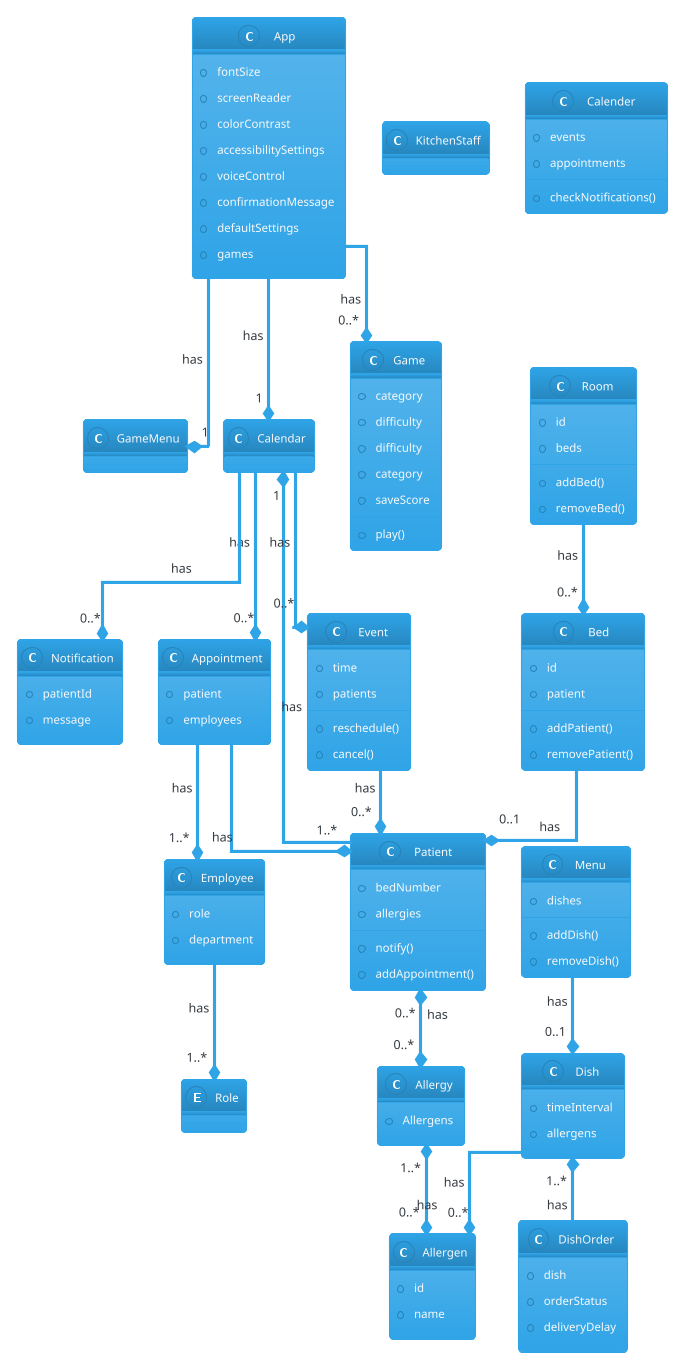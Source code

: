/'

    Class diagram for Patient Assist Project - SYSDAT F25 

    Crow's Foot Notation:
        Type 	        Symbol
        
        Zero or One 	|o--
        Exactly One 	||--
        Zero or Many 	}o--
        One or Many 	}|--

'/

@startuml
!theme cerulean
skinparam linetype ortho

class App {
    +fontSize
    +screenReader
    +colorContrast
    +accessibilitySettings
    +voiceControl
    +confirmationMessage
    +defaultSettings
    +games
}

class Patient {
    +bedNumber
    +allergies
    +notify()
    +addAppointment()
}

class Menu {
    +dishes
    +addDish()
    +removeDish()
}

class Dish {
    +timeInterval
    +allergens
}

class DishOrder {
    +dish
    +orderStatus
    +deliveryDelay
}

class Allergy {
    +Allergens
}

class Allergen {
    +id
    +name
}

class Game {
    +category
    +difficulty
}

class GameMenu {
}

class Game {
    +difficulty
    +category
    +play()
    +saveScore
}

class KitchenStaff {
}

class Notification {
    +patientId
    +message
}

class Calender {
    +events
    +appointments
    +checkNotifications()
}

class Event {
    +time
    +patients
    +reschedule()
    +cancel()
}

class Appointment {
    +patient
    +employees
}

class Employee {
    +role
    +department
}

class Room {
    +id
    +beds
    +addBed()
    +removeBed()
}

class Bed {
    +id
    +patient
    +addPatient()
    +removePatient()
}

enum Role

/' 

    RELATIONS
    
'/

App --* "1" GameMenu : has
App --* "0..*" Game : has
App --* "1" Calendar : has
Patient --* "1" Calendar : has
Patient "0..*" *--* "0..*" Allergy : has
Allergy "1..*" *--* "0..*" Allergen : has
Dish "1..*" *-- DishOrder : has
Dish --* "0..*" Allergen : has
Calendar --* "0..*" Appointment : has
Calendar --* "0..*" Event : has
Calendar --* "0..*" Notification : has
Event --* "0..*" Patient : has
Appointment --* "1..*" Patient : has
Appointment --* "1..*" Employee : has
Room --* "0..*" Bed : has
Bed --* "0..1" Patient : has
Menu --* "0..1" Dish : has
Employee --* "1..*" Role : has

/' 

    NOTES 
    
'/

@enduml

